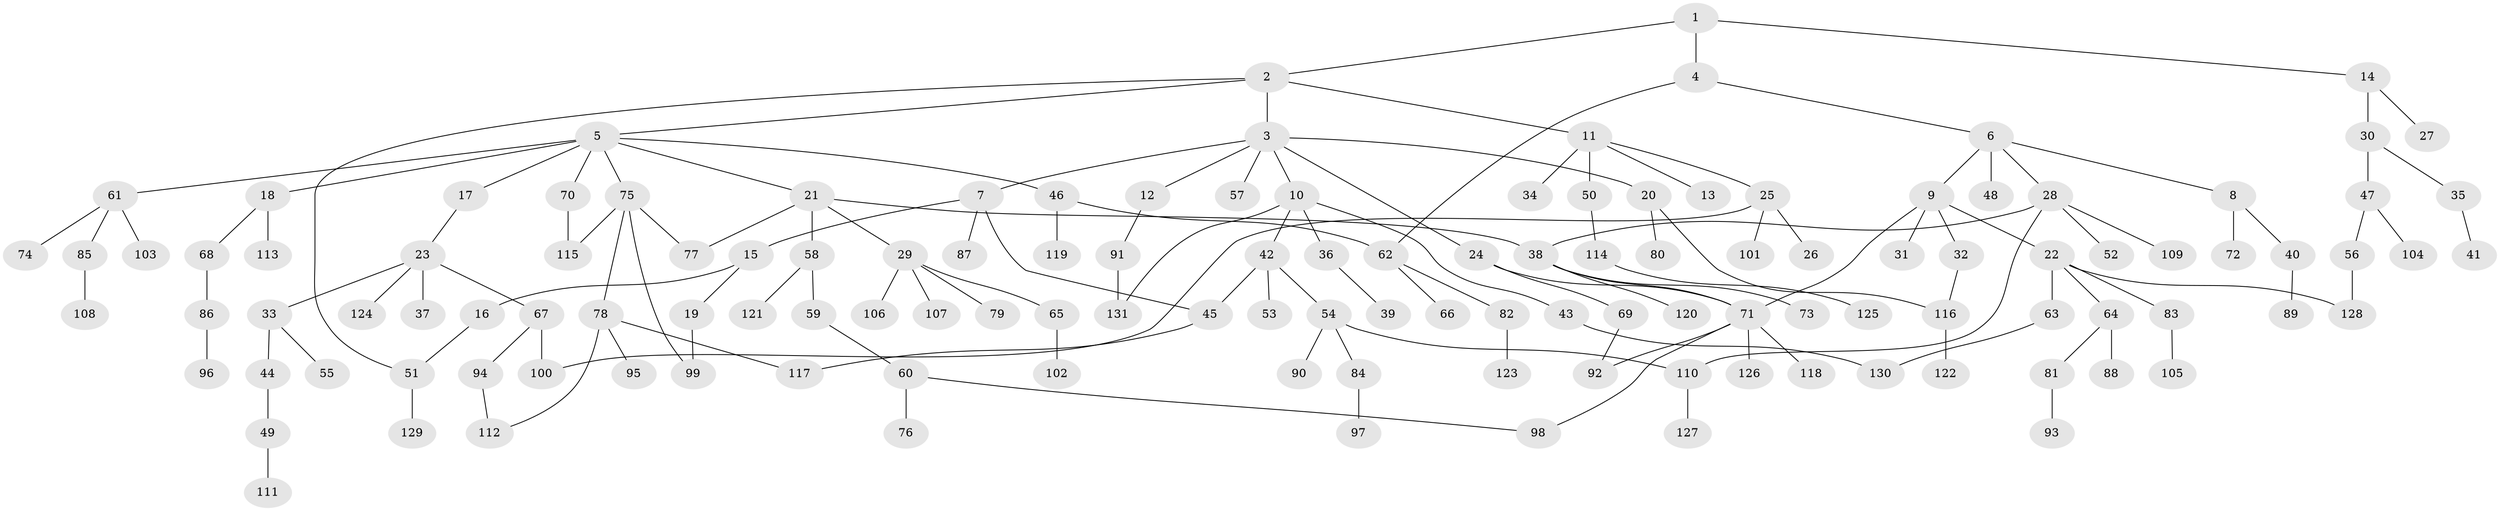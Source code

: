 // Generated by graph-tools (version 1.1) at 2025/25/03/09/25 03:25:24]
// undirected, 131 vertices, 149 edges
graph export_dot {
graph [start="1"]
  node [color=gray90,style=filled];
  1;
  2;
  3;
  4;
  5;
  6;
  7;
  8;
  9;
  10;
  11;
  12;
  13;
  14;
  15;
  16;
  17;
  18;
  19;
  20;
  21;
  22;
  23;
  24;
  25;
  26;
  27;
  28;
  29;
  30;
  31;
  32;
  33;
  34;
  35;
  36;
  37;
  38;
  39;
  40;
  41;
  42;
  43;
  44;
  45;
  46;
  47;
  48;
  49;
  50;
  51;
  52;
  53;
  54;
  55;
  56;
  57;
  58;
  59;
  60;
  61;
  62;
  63;
  64;
  65;
  66;
  67;
  68;
  69;
  70;
  71;
  72;
  73;
  74;
  75;
  76;
  77;
  78;
  79;
  80;
  81;
  82;
  83;
  84;
  85;
  86;
  87;
  88;
  89;
  90;
  91;
  92;
  93;
  94;
  95;
  96;
  97;
  98;
  99;
  100;
  101;
  102;
  103;
  104;
  105;
  106;
  107;
  108;
  109;
  110;
  111;
  112;
  113;
  114;
  115;
  116;
  117;
  118;
  119;
  120;
  121;
  122;
  123;
  124;
  125;
  126;
  127;
  128;
  129;
  130;
  131;
  1 -- 2;
  1 -- 4;
  1 -- 14;
  2 -- 3;
  2 -- 5;
  2 -- 11;
  2 -- 51;
  3 -- 7;
  3 -- 10;
  3 -- 12;
  3 -- 20;
  3 -- 24;
  3 -- 57;
  4 -- 6;
  4 -- 62;
  5 -- 17;
  5 -- 18;
  5 -- 21;
  5 -- 46;
  5 -- 61;
  5 -- 70;
  5 -- 75;
  6 -- 8;
  6 -- 9;
  6 -- 28;
  6 -- 48;
  7 -- 15;
  7 -- 45;
  7 -- 87;
  8 -- 40;
  8 -- 72;
  9 -- 22;
  9 -- 31;
  9 -- 32;
  9 -- 71;
  10 -- 36;
  10 -- 42;
  10 -- 43;
  10 -- 131;
  11 -- 13;
  11 -- 25;
  11 -- 34;
  11 -- 50;
  12 -- 91;
  14 -- 27;
  14 -- 30;
  15 -- 16;
  15 -- 19;
  16 -- 51;
  17 -- 23;
  18 -- 68;
  18 -- 113;
  19 -- 99;
  20 -- 80;
  20 -- 116;
  21 -- 29;
  21 -- 38;
  21 -- 58;
  21 -- 77;
  22 -- 63;
  22 -- 64;
  22 -- 83;
  22 -- 128;
  23 -- 33;
  23 -- 37;
  23 -- 67;
  23 -- 124;
  24 -- 69;
  24 -- 71;
  25 -- 26;
  25 -- 101;
  25 -- 100;
  28 -- 52;
  28 -- 109;
  28 -- 38;
  28 -- 110;
  29 -- 65;
  29 -- 79;
  29 -- 106;
  29 -- 107;
  30 -- 35;
  30 -- 47;
  32 -- 116;
  33 -- 44;
  33 -- 55;
  35 -- 41;
  36 -- 39;
  38 -- 73;
  38 -- 120;
  38 -- 71;
  40 -- 89;
  42 -- 53;
  42 -- 54;
  42 -- 45;
  43 -- 130;
  44 -- 49;
  45 -- 117;
  46 -- 62;
  46 -- 119;
  47 -- 56;
  47 -- 104;
  49 -- 111;
  50 -- 114;
  51 -- 129;
  54 -- 84;
  54 -- 90;
  54 -- 110;
  56 -- 128;
  58 -- 59;
  58 -- 121;
  59 -- 60;
  60 -- 76;
  60 -- 98;
  61 -- 74;
  61 -- 85;
  61 -- 103;
  62 -- 66;
  62 -- 82;
  63 -- 130;
  64 -- 81;
  64 -- 88;
  65 -- 102;
  67 -- 94;
  67 -- 100;
  68 -- 86;
  69 -- 92;
  70 -- 115;
  71 -- 92;
  71 -- 118;
  71 -- 126;
  71 -- 98;
  75 -- 77;
  75 -- 78;
  75 -- 99;
  75 -- 115;
  78 -- 95;
  78 -- 112;
  78 -- 117;
  81 -- 93;
  82 -- 123;
  83 -- 105;
  84 -- 97;
  85 -- 108;
  86 -- 96;
  91 -- 131;
  94 -- 112;
  110 -- 127;
  114 -- 125;
  116 -- 122;
}
